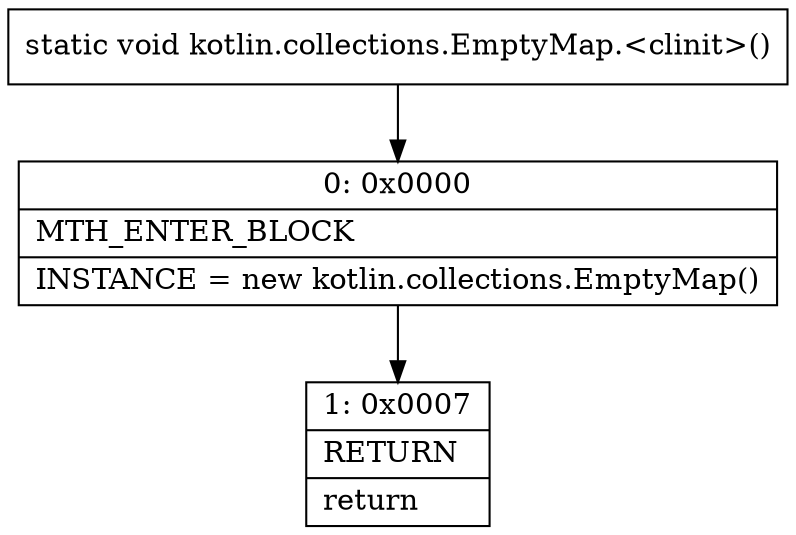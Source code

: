 digraph "CFG forkotlin.collections.EmptyMap.\<clinit\>()V" {
Node_0 [shape=record,label="{0\:\ 0x0000|MTH_ENTER_BLOCK\l|INSTANCE = new kotlin.collections.EmptyMap()\l}"];
Node_1 [shape=record,label="{1\:\ 0x0007|RETURN\l|return\l}"];
MethodNode[shape=record,label="{static void kotlin.collections.EmptyMap.\<clinit\>() }"];
MethodNode -> Node_0;
Node_0 -> Node_1;
}

